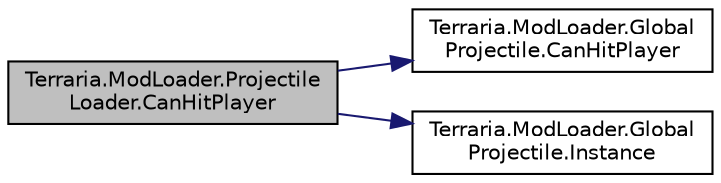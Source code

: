digraph "Terraria.ModLoader.ProjectileLoader.CanHitPlayer"
{
  edge [fontname="Helvetica",fontsize="10",labelfontname="Helvetica",labelfontsize="10"];
  node [fontname="Helvetica",fontsize="10",shape=record];
  rankdir="LR";
  Node18 [label="Terraria.ModLoader.Projectile\lLoader.CanHitPlayer",height=0.2,width=0.4,color="black", fillcolor="grey75", style="filled", fontcolor="black"];
  Node18 -> Node19 [color="midnightblue",fontsize="10",style="solid",fontname="Helvetica"];
  Node19 [label="Terraria.ModLoader.Global\lProjectile.CanHitPlayer",height=0.2,width=0.4,color="black", fillcolor="white", style="filled",URL="$class_terraria_1_1_mod_loader_1_1_global_projectile.html#a4f51dbe916fc4bf552bfb340b96d130c",tooltip="Allows you to determine whether a hostile projectile can hit the given player. Return false to block ..."];
  Node18 -> Node20 [color="midnightblue",fontsize="10",style="solid",fontname="Helvetica"];
  Node20 [label="Terraria.ModLoader.Global\lProjectile.Instance",height=0.2,width=0.4,color="black", fillcolor="white", style="filled",URL="$class_terraria_1_1_mod_loader_1_1_global_projectile.html#ac385423894e4a48e74b7a185095d4212"];
}
